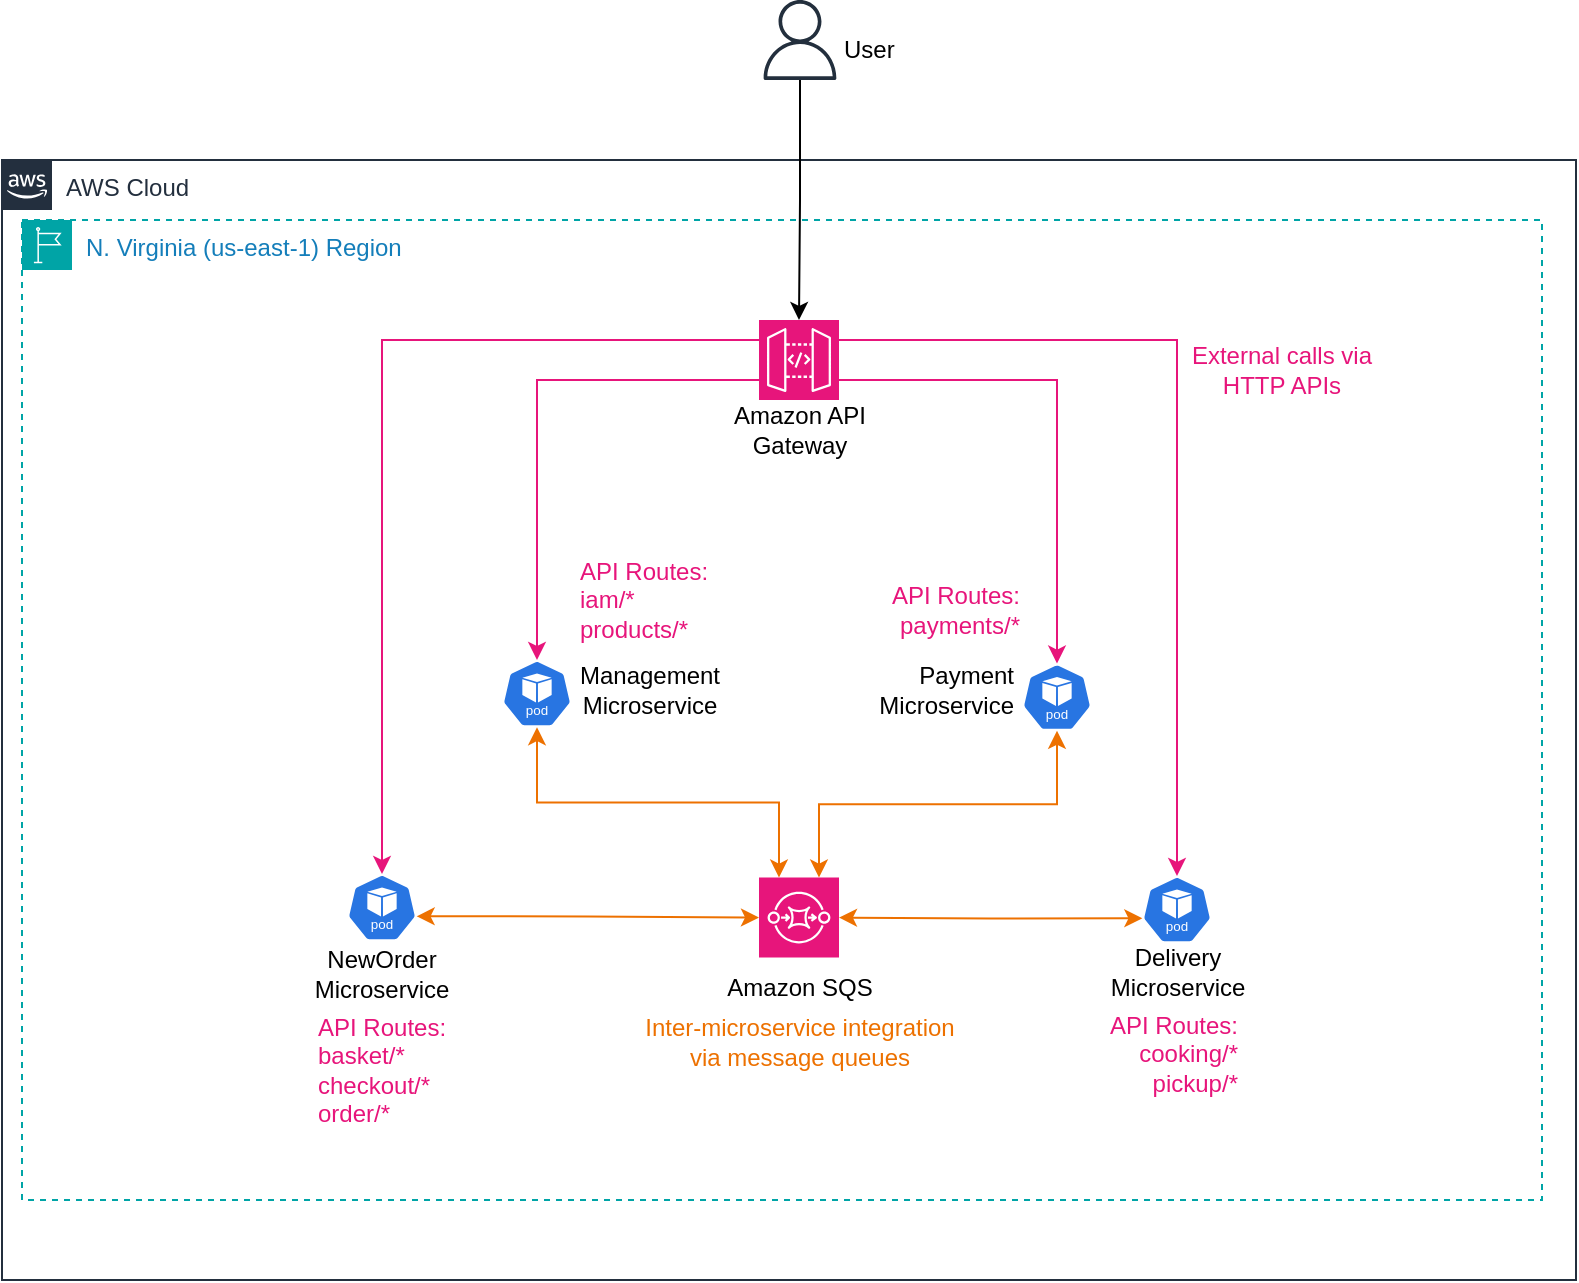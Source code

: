 <mxfile version="26.2.9">
  <diagram name="Página-1" id="dQMXUz5lIMVxk-jr8ZC0">
    <mxGraphModel dx="1556" dy="823" grid="1" gridSize="10" guides="1" tooltips="1" connect="1" arrows="1" fold="1" page="1" pageScale="1" pageWidth="827" pageHeight="1169" math="0" shadow="0">
      <root>
        <mxCell id="0" />
        <mxCell id="1" parent="0" />
        <mxCell id="OSYm1oX0l2wLbFWXeD9Y-1" value="AWS Cloud" style="points=[[0,0],[0.25,0],[0.5,0],[0.75,0],[1,0],[1,0.25],[1,0.5],[1,0.75],[1,1],[0.75,1],[0.5,1],[0.25,1],[0,1],[0,0.75],[0,0.5],[0,0.25]];outlineConnect=0;gradientColor=none;html=1;whiteSpace=wrap;fontSize=12;fontStyle=0;container=1;pointerEvents=0;collapsible=0;recursiveResize=0;shape=mxgraph.aws4.group;grIcon=mxgraph.aws4.group_aws_cloud_alt;strokeColor=#232F3E;fillColor=none;verticalAlign=top;align=left;spacingLeft=30;fontColor=#232F3E;dashed=0;" vertex="1" parent="1">
          <mxGeometry x="20" y="200" width="787" height="560" as="geometry" />
        </mxCell>
        <mxCell id="OSYm1oX0l2wLbFWXeD9Y-3" value="N. Virginia (us-east-1) Region" style="points=[[0,0],[0.25,0],[0.5,0],[0.75,0],[1,0],[1,0.25],[1,0.5],[1,0.75],[1,1],[0.75,1],[0.5,1],[0.25,1],[0,1],[0,0.75],[0,0.5],[0,0.25]];outlineConnect=0;gradientColor=none;html=1;whiteSpace=wrap;fontSize=12;fontStyle=0;container=1;pointerEvents=0;collapsible=0;recursiveResize=0;shape=mxgraph.aws4.group;grIcon=mxgraph.aws4.group_region;strokeColor=#00A4A6;fillColor=none;verticalAlign=top;align=left;spacingLeft=30;fontColor=#147EBA;dashed=1;" vertex="1" parent="OSYm1oX0l2wLbFWXeD9Y-1">
          <mxGeometry x="10" y="30" width="760" height="490" as="geometry" />
        </mxCell>
        <mxCell id="OSYm1oX0l2wLbFWXeD9Y-15" value="" style="sketch=0;points=[[0,0,0],[0.25,0,0],[0.5,0,0],[0.75,0,0],[1,0,0],[0,1,0],[0.25,1,0],[0.5,1,0],[0.75,1,0],[1,1,0],[0,0.25,0],[0,0.5,0],[0,0.75,0],[1,0.25,0],[1,0.5,0],[1,0.75,0]];outlineConnect=0;fontColor=#232F3E;fillColor=#E7157B;strokeColor=#ffffff;dashed=0;verticalLabelPosition=bottom;verticalAlign=top;align=center;html=1;fontSize=12;fontStyle=0;aspect=fixed;shape=mxgraph.aws4.resourceIcon;resIcon=mxgraph.aws4.api_gateway;" vertex="1" parent="OSYm1oX0l2wLbFWXeD9Y-3">
          <mxGeometry x="368.5" y="50" width="40" height="40" as="geometry" />
        </mxCell>
        <mxCell id="OSYm1oX0l2wLbFWXeD9Y-16" value="Amazon API Gateway" style="text;html=1;align=center;verticalAlign=middle;whiteSpace=wrap;rounded=0;" vertex="1" parent="OSYm1oX0l2wLbFWXeD9Y-3">
          <mxGeometry x="350.5" y="90" width="76" height="30" as="geometry" />
        </mxCell>
        <mxCell id="OSYm1oX0l2wLbFWXeD9Y-25" value="" style="aspect=fixed;sketch=0;html=1;dashed=0;whitespace=wrap;verticalLabelPosition=bottom;verticalAlign=top;fillColor=#2875E2;strokeColor=#ffffff;points=[[0.005,0.63,0],[0.1,0.2,0],[0.9,0.2,0],[0.5,0,0],[0.995,0.63,0],[0.72,0.99,0],[0.5,1,0],[0.28,0.99,0]];shape=mxgraph.kubernetes.icon2;kubernetesLabel=1;prIcon=pod" vertex="1" parent="OSYm1oX0l2wLbFWXeD9Y-3">
          <mxGeometry x="240" y="220" width="35" height="33.6" as="geometry" />
        </mxCell>
        <mxCell id="OSYm1oX0l2wLbFWXeD9Y-26" value="Management Microservice" style="text;html=1;align=center;verticalAlign=middle;whiteSpace=wrap;rounded=0;" vertex="1" parent="OSYm1oX0l2wLbFWXeD9Y-3">
          <mxGeometry x="263.5" y="220.0" width="100" height="30" as="geometry" />
        </mxCell>
        <mxCell id="OSYm1oX0l2wLbFWXeD9Y-27" value="" style="aspect=fixed;sketch=0;html=1;dashed=0;whitespace=wrap;verticalLabelPosition=bottom;verticalAlign=top;fillColor=#2875E2;strokeColor=#ffffff;points=[[0.005,0.63,0],[0.1,0.2,0],[0.9,0.2,0],[0.5,0,0],[0.995,0.63,0],[0.72,0.99,0],[0.5,1,0],[0.28,0.99,0]];shape=mxgraph.kubernetes.icon2;kubernetesLabel=1;prIcon=pod" vertex="1" parent="OSYm1oX0l2wLbFWXeD9Y-3">
          <mxGeometry x="162.5" y="327" width="35" height="33.6" as="geometry" />
        </mxCell>
        <mxCell id="OSYm1oX0l2wLbFWXeD9Y-28" value="NewOrder Microservice" style="text;html=1;align=center;verticalAlign=middle;whiteSpace=wrap;rounded=0;" vertex="1" parent="OSYm1oX0l2wLbFWXeD9Y-3">
          <mxGeometry x="130" y="361.6" width="100" height="30" as="geometry" />
        </mxCell>
        <mxCell id="OSYm1oX0l2wLbFWXeD9Y-30" value="" style="aspect=fixed;sketch=0;html=1;dashed=0;whitespace=wrap;verticalLabelPosition=bottom;verticalAlign=top;fillColor=#2875E2;strokeColor=#ffffff;points=[[0.005,0.63,0],[0.1,0.2,0],[0.9,0.2,0],[0.5,0,0],[0.995,0.63,0],[0.72,0.99,0],[0.5,1,0],[0.28,0.99,0]];shape=mxgraph.kubernetes.icon2;kubernetesLabel=1;prIcon=pod" vertex="1" parent="OSYm1oX0l2wLbFWXeD9Y-3">
          <mxGeometry x="500" y="221.8" width="35" height="33.6" as="geometry" />
        </mxCell>
        <mxCell id="OSYm1oX0l2wLbFWXeD9Y-32" value="" style="aspect=fixed;sketch=0;html=1;dashed=0;whitespace=wrap;verticalLabelPosition=bottom;verticalAlign=top;fillColor=#2875E2;strokeColor=#ffffff;points=[[0.005,0.63,0],[0.1,0.2,0],[0.9,0.2,0],[0.5,0,0],[0.995,0.63,0],[0.72,0.99,0],[0.5,1,0],[0.28,0.99,0]];shape=mxgraph.kubernetes.icon2;kubernetesLabel=1;prIcon=pod" vertex="1" parent="OSYm1oX0l2wLbFWXeD9Y-3">
          <mxGeometry x="560" y="328" width="35" height="33.6" as="geometry" />
        </mxCell>
        <mxCell id="OSYm1oX0l2wLbFWXeD9Y-33" value="Delivery Microservice" style="text;html=1;align=center;verticalAlign=middle;whiteSpace=wrap;rounded=0;" vertex="1" parent="OSYm1oX0l2wLbFWXeD9Y-3">
          <mxGeometry x="527.5" y="360.6" width="100" height="30" as="geometry" />
        </mxCell>
        <mxCell id="OSYm1oX0l2wLbFWXeD9Y-38" style="edgeStyle=orthogonalEdgeStyle;rounded=0;orthogonalLoop=1;jettySize=auto;html=1;exitX=0;exitY=0.75;exitDx=0;exitDy=0;exitPerimeter=0;entryX=0.5;entryY=0;entryDx=0;entryDy=0;entryPerimeter=0;strokeColor=#E7157B;" edge="1" parent="OSYm1oX0l2wLbFWXeD9Y-3" source="OSYm1oX0l2wLbFWXeD9Y-15" target="OSYm1oX0l2wLbFWXeD9Y-25">
          <mxGeometry relative="1" as="geometry" />
        </mxCell>
        <mxCell id="OSYm1oX0l2wLbFWXeD9Y-39" style="edgeStyle=orthogonalEdgeStyle;rounded=0;orthogonalLoop=1;jettySize=auto;html=1;exitX=1;exitY=0.75;exitDx=0;exitDy=0;exitPerimeter=0;entryX=0.5;entryY=0;entryDx=0;entryDy=0;entryPerimeter=0;strokeColor=#E7157B;" edge="1" parent="OSYm1oX0l2wLbFWXeD9Y-3" source="OSYm1oX0l2wLbFWXeD9Y-15" target="OSYm1oX0l2wLbFWXeD9Y-30">
          <mxGeometry relative="1" as="geometry" />
        </mxCell>
        <mxCell id="OSYm1oX0l2wLbFWXeD9Y-40" style="edgeStyle=orthogonalEdgeStyle;rounded=0;orthogonalLoop=1;jettySize=auto;html=1;exitX=0;exitY=0.25;exitDx=0;exitDy=0;exitPerimeter=0;entryX=0.5;entryY=0;entryDx=0;entryDy=0;entryPerimeter=0;strokeColor=#E7157B;" edge="1" parent="OSYm1oX0l2wLbFWXeD9Y-3" source="OSYm1oX0l2wLbFWXeD9Y-15" target="OSYm1oX0l2wLbFWXeD9Y-27">
          <mxGeometry relative="1" as="geometry">
            <Array as="points">
              <mxPoint x="180" y="60" />
            </Array>
          </mxGeometry>
        </mxCell>
        <mxCell id="OSYm1oX0l2wLbFWXeD9Y-41" style="edgeStyle=orthogonalEdgeStyle;rounded=0;orthogonalLoop=1;jettySize=auto;html=1;exitX=1;exitY=0.25;exitDx=0;exitDy=0;exitPerimeter=0;entryX=0.5;entryY=0;entryDx=0;entryDy=0;entryPerimeter=0;strokeColor=#E7157B;" edge="1" parent="OSYm1oX0l2wLbFWXeD9Y-3" source="OSYm1oX0l2wLbFWXeD9Y-15" target="OSYm1oX0l2wLbFWXeD9Y-32">
          <mxGeometry relative="1" as="geometry">
            <Array as="points">
              <mxPoint x="578" y="60" />
            </Array>
          </mxGeometry>
        </mxCell>
        <mxCell id="OSYm1oX0l2wLbFWXeD9Y-43" value="" style="sketch=0;points=[[0,0,0],[0.25,0,0],[0.5,0,0],[0.75,0,0],[1,0,0],[0,1,0],[0.25,1,0],[0.5,1,0],[0.75,1,0],[1,1,0],[0,0.25,0],[0,0.5,0],[0,0.75,0],[1,0.25,0],[1,0.5,0],[1,0.75,0]];outlineConnect=0;fontColor=#232F3E;fillColor=#E7157B;strokeColor=#ffffff;dashed=0;verticalLabelPosition=bottom;verticalAlign=top;align=center;html=1;fontSize=12;fontStyle=0;aspect=fixed;shape=mxgraph.aws4.resourceIcon;resIcon=mxgraph.aws4.sqs;" vertex="1" parent="OSYm1oX0l2wLbFWXeD9Y-3">
          <mxGeometry x="368.5" y="328.8" width="40" height="40" as="geometry" />
        </mxCell>
        <mxCell id="OSYm1oX0l2wLbFWXeD9Y-44" style="edgeStyle=orthogonalEdgeStyle;rounded=0;orthogonalLoop=1;jettySize=auto;html=1;exitX=0.995;exitY=0.63;exitDx=0;exitDy=0;exitPerimeter=0;entryX=0;entryY=0.5;entryDx=0;entryDy=0;entryPerimeter=0;strokeColor=#ED7100;startArrow=classic;startFill=1;" edge="1" parent="OSYm1oX0l2wLbFWXeD9Y-3" source="OSYm1oX0l2wLbFWXeD9Y-27" target="OSYm1oX0l2wLbFWXeD9Y-43">
          <mxGeometry relative="1" as="geometry" />
        </mxCell>
        <mxCell id="OSYm1oX0l2wLbFWXeD9Y-45" style="edgeStyle=orthogonalEdgeStyle;rounded=0;orthogonalLoop=1;jettySize=auto;html=1;exitX=0.005;exitY=0.63;exitDx=0;exitDy=0;exitPerimeter=0;entryX=1;entryY=0.5;entryDx=0;entryDy=0;entryPerimeter=0;strokeColor=#ED7100;startArrow=classic;startFill=1;" edge="1" parent="OSYm1oX0l2wLbFWXeD9Y-3" source="OSYm1oX0l2wLbFWXeD9Y-32" target="OSYm1oX0l2wLbFWXeD9Y-43">
          <mxGeometry relative="1" as="geometry" />
        </mxCell>
        <mxCell id="OSYm1oX0l2wLbFWXeD9Y-46" value="External calls via&lt;br&gt;HTTP APIs" style="text;html=1;align=center;verticalAlign=middle;whiteSpace=wrap;rounded=0;fontColor=#E7157B;" vertex="1" parent="OSYm1oX0l2wLbFWXeD9Y-3">
          <mxGeometry x="580" y="60" width="100" height="30" as="geometry" />
        </mxCell>
        <mxCell id="OSYm1oX0l2wLbFWXeD9Y-47" style="edgeStyle=orthogonalEdgeStyle;rounded=0;orthogonalLoop=1;jettySize=auto;html=1;exitX=0.5;exitY=1;exitDx=0;exitDy=0;exitPerimeter=0;entryX=0.25;entryY=0;entryDx=0;entryDy=0;entryPerimeter=0;strokeColor=#ED7100;startArrow=classic;startFill=1;" edge="1" parent="OSYm1oX0l2wLbFWXeD9Y-3" source="OSYm1oX0l2wLbFWXeD9Y-25" target="OSYm1oX0l2wLbFWXeD9Y-43">
          <mxGeometry relative="1" as="geometry" />
        </mxCell>
        <mxCell id="OSYm1oX0l2wLbFWXeD9Y-48" style="edgeStyle=orthogonalEdgeStyle;rounded=0;orthogonalLoop=1;jettySize=auto;html=1;exitX=0.5;exitY=1;exitDx=0;exitDy=0;exitPerimeter=0;entryX=0.75;entryY=0;entryDx=0;entryDy=0;entryPerimeter=0;strokeColor=#ED7100;startArrow=classic;startFill=1;" edge="1" parent="OSYm1oX0l2wLbFWXeD9Y-3" source="OSYm1oX0l2wLbFWXeD9Y-30" target="OSYm1oX0l2wLbFWXeD9Y-43">
          <mxGeometry relative="1" as="geometry" />
        </mxCell>
        <mxCell id="OSYm1oX0l2wLbFWXeD9Y-49" value="Inter-microservice integration via message queues" style="text;html=1;align=center;verticalAlign=middle;whiteSpace=wrap;rounded=0;fontColor=#ED7100;" vertex="1" parent="OSYm1oX0l2wLbFWXeD9Y-3">
          <mxGeometry x="304.63" y="395.8" width="167.75" height="30" as="geometry" />
        </mxCell>
        <mxCell id="OSYm1oX0l2wLbFWXeD9Y-50" value="Amazon SQS" style="text;html=1;align=center;verticalAlign=middle;whiteSpace=wrap;rounded=0;" vertex="1" parent="OSYm1oX0l2wLbFWXeD9Y-3">
          <mxGeometry x="350.5" y="368.8" width="76" height="30" as="geometry" />
        </mxCell>
        <mxCell id="OSYm1oX0l2wLbFWXeD9Y-51" value="API Routes:&lt;br&gt;iam/*&lt;br&gt;products/*" style="text;html=1;align=left;verticalAlign=middle;whiteSpace=wrap;rounded=0;fontColor=#E7157B;" vertex="1" parent="OSYm1oX0l2wLbFWXeD9Y-3">
          <mxGeometry x="277" y="163" width="100" height="53" as="geometry" />
        </mxCell>
        <mxCell id="OSYm1oX0l2wLbFWXeD9Y-52" value="API Routes:&lt;br&gt;basket/*&lt;br&gt;checkout/*&lt;br&gt;order/*" style="text;html=1;align=left;verticalAlign=middle;whiteSpace=wrap;rounded=0;fontColor=#E7157B;" vertex="1" parent="OSYm1oX0l2wLbFWXeD9Y-3">
          <mxGeometry x="146" y="398.8" width="100" height="53" as="geometry" />
        </mxCell>
        <mxCell id="OSYm1oX0l2wLbFWXeD9Y-53" value="API Routes:&lt;br&gt;cooking/*&lt;br&gt;pickup/*" style="text;html=1;align=right;verticalAlign=middle;whiteSpace=wrap;rounded=0;fontColor=#E7157B;" vertex="1" parent="OSYm1oX0l2wLbFWXeD9Y-3">
          <mxGeometry x="510" y="390.8" width="100" height="53" as="geometry" />
        </mxCell>
        <mxCell id="OSYm1oX0l2wLbFWXeD9Y-54" value="API Routes:&lt;br&gt;payments/*" style="text;html=1;align=right;verticalAlign=middle;whiteSpace=wrap;rounded=0;fontColor=#E7157B;" vertex="1" parent="OSYm1oX0l2wLbFWXeD9Y-3">
          <mxGeometry x="401" y="168.0" width="100" height="53" as="geometry" />
        </mxCell>
        <mxCell id="OSYm1oX0l2wLbFWXeD9Y-31" value="Payment Microservice" style="text;html=1;align=right;verticalAlign=middle;whiteSpace=wrap;rounded=0;" vertex="1" parent="1">
          <mxGeometry x="427.5" y="450" width="100" height="30" as="geometry" />
        </mxCell>
        <mxCell id="OSYm1oX0l2wLbFWXeD9Y-56" value="" style="edgeStyle=orthogonalEdgeStyle;rounded=0;orthogonalLoop=1;jettySize=auto;html=1;entryX=0.5;entryY=0;entryDx=0;entryDy=0;entryPerimeter=0;" edge="1" parent="1" source="OSYm1oX0l2wLbFWXeD9Y-55" target="OSYm1oX0l2wLbFWXeD9Y-15">
          <mxGeometry relative="1" as="geometry" />
        </mxCell>
        <mxCell id="OSYm1oX0l2wLbFWXeD9Y-55" value="" style="sketch=0;outlineConnect=0;fontColor=#232F3E;gradientColor=none;fillColor=#232F3D;strokeColor=none;dashed=0;verticalLabelPosition=bottom;verticalAlign=top;align=center;html=1;fontSize=12;fontStyle=0;aspect=fixed;pointerEvents=1;shape=mxgraph.aws4.user;" vertex="1" parent="1">
          <mxGeometry x="399" y="120" width="40" height="40" as="geometry" />
        </mxCell>
        <mxCell id="OSYm1oX0l2wLbFWXeD9Y-57" value="User" style="text;html=1;align=left;verticalAlign=middle;whiteSpace=wrap;rounded=0;" vertex="1" parent="1">
          <mxGeometry x="439" y="130" width="41" height="30" as="geometry" />
        </mxCell>
      </root>
    </mxGraphModel>
  </diagram>
</mxfile>
